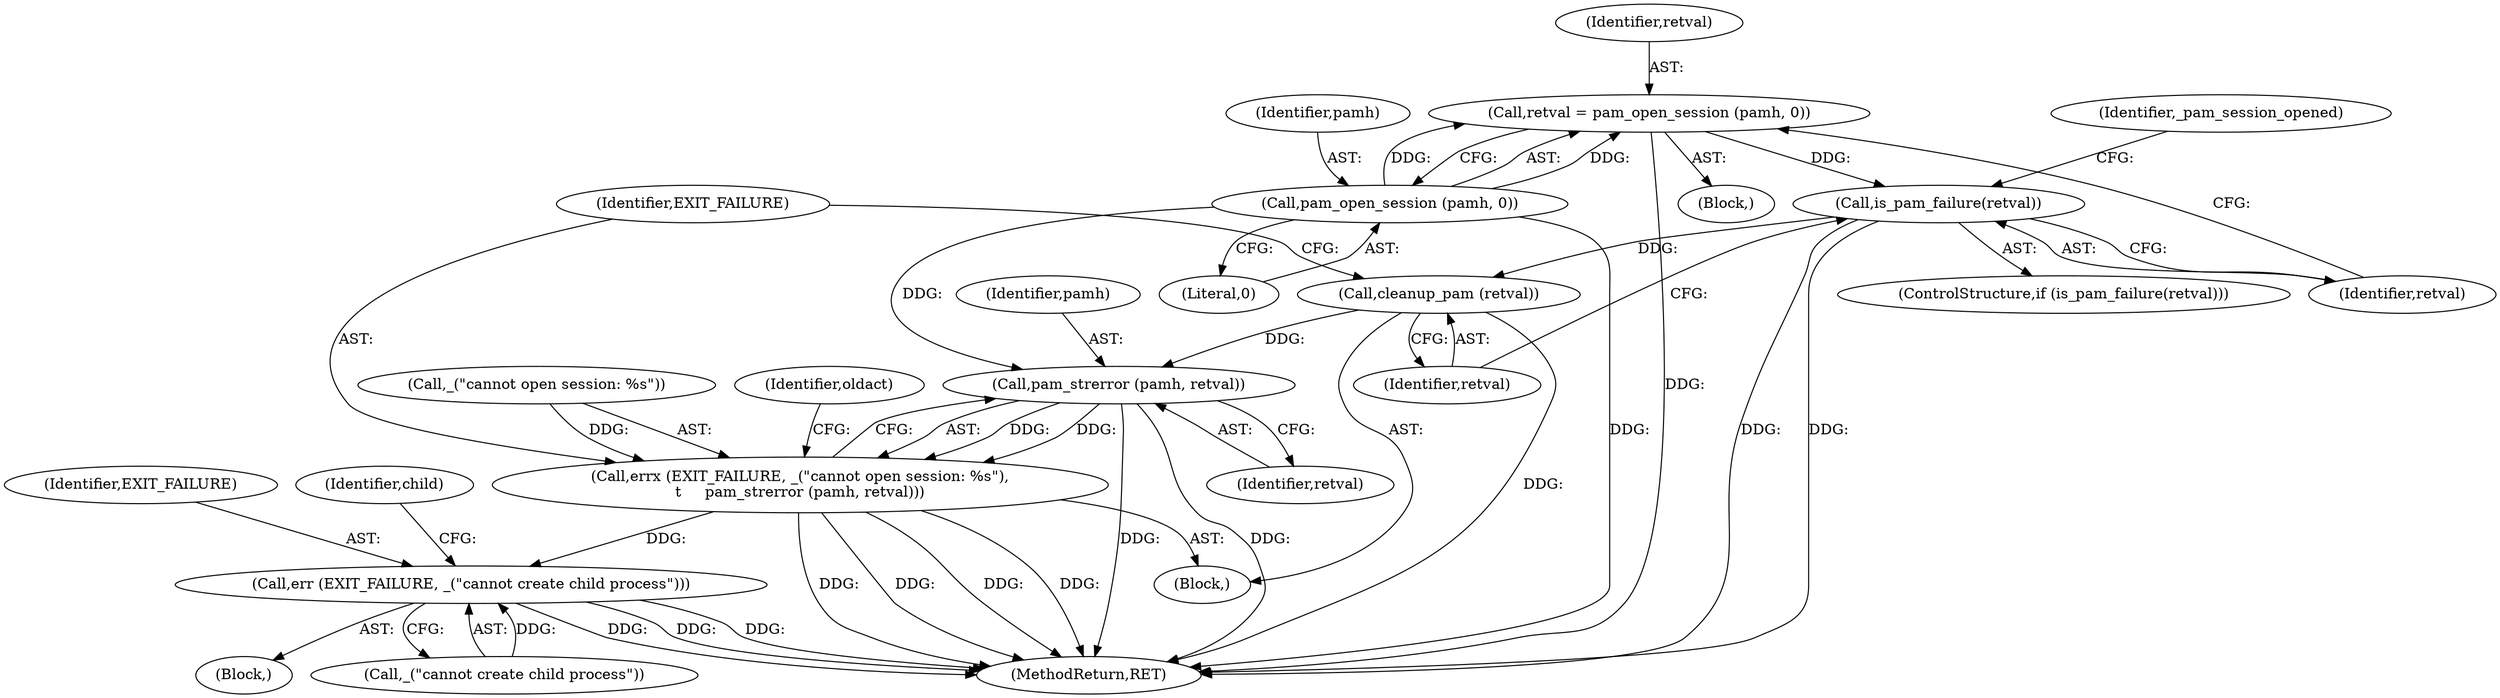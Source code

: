digraph "0_util-linux_dffab154d29a288aa171ff50263ecc8f2e14a891@API" {
"1000118" [label="(Call,retval = pam_open_session (pamh, 0))"];
"1000120" [label="(Call,pam_open_session (pamh, 0))"];
"1000124" [label="(Call,is_pam_failure(retval))"];
"1000127" [label="(Call,cleanup_pam (retval))"];
"1000133" [label="(Call,pam_strerror (pamh, retval))"];
"1000129" [label="(Call,errx (EXIT_FAILURE, _(\"cannot open session: %s\"),\n\t     pam_strerror (pamh, retval)))"];
"1000158" [label="(Call,err (EXIT_FAILURE, _(\"cannot create child process\")))"];
"1000141" [label="(Identifier,oldact)"];
"1000119" [label="(Identifier,retval)"];
"1000138" [label="(Identifier,_pam_session_opened)"];
"1000123" [label="(ControlStructure,if (is_pam_failure(retval)))"];
"1000118" [label="(Call,retval = pam_open_session (pamh, 0))"];
"1000155" [label="(Block,)"];
"1000129" [label="(Call,errx (EXIT_FAILURE, _(\"cannot open session: %s\"),\n\t     pam_strerror (pamh, retval)))"];
"1000135" [label="(Identifier,retval)"];
"1000164" [label="(Identifier,child)"];
"1000160" [label="(Call,_(\"cannot create child process\"))"];
"1000471" [label="(MethodReturn,RET)"];
"1000131" [label="(Call,_(\"cannot open session: %s\"))"];
"1000133" [label="(Call,pam_strerror (pamh, retval))"];
"1000134" [label="(Identifier,pamh)"];
"1000122" [label="(Literal,0)"];
"1000128" [label="(Identifier,retval)"];
"1000126" [label="(Block,)"];
"1000125" [label="(Identifier,retval)"];
"1000158" [label="(Call,err (EXIT_FAILURE, _(\"cannot create child process\")))"];
"1000120" [label="(Call,pam_open_session (pamh, 0))"];
"1000127" [label="(Call,cleanup_pam (retval))"];
"1000130" [label="(Identifier,EXIT_FAILURE)"];
"1000159" [label="(Identifier,EXIT_FAILURE)"];
"1000121" [label="(Identifier,pamh)"];
"1000109" [label="(Block,)"];
"1000124" [label="(Call,is_pam_failure(retval))"];
"1000118" -> "1000109"  [label="AST: "];
"1000118" -> "1000120"  [label="CFG: "];
"1000119" -> "1000118"  [label="AST: "];
"1000120" -> "1000118"  [label="AST: "];
"1000125" -> "1000118"  [label="CFG: "];
"1000118" -> "1000471"  [label="DDG: "];
"1000120" -> "1000118"  [label="DDG: "];
"1000120" -> "1000118"  [label="DDG: "];
"1000118" -> "1000124"  [label="DDG: "];
"1000120" -> "1000122"  [label="CFG: "];
"1000121" -> "1000120"  [label="AST: "];
"1000122" -> "1000120"  [label="AST: "];
"1000120" -> "1000471"  [label="DDG: "];
"1000120" -> "1000133"  [label="DDG: "];
"1000124" -> "1000123"  [label="AST: "];
"1000124" -> "1000125"  [label="CFG: "];
"1000125" -> "1000124"  [label="AST: "];
"1000128" -> "1000124"  [label="CFG: "];
"1000138" -> "1000124"  [label="CFG: "];
"1000124" -> "1000471"  [label="DDG: "];
"1000124" -> "1000471"  [label="DDG: "];
"1000124" -> "1000127"  [label="DDG: "];
"1000127" -> "1000126"  [label="AST: "];
"1000127" -> "1000128"  [label="CFG: "];
"1000128" -> "1000127"  [label="AST: "];
"1000130" -> "1000127"  [label="CFG: "];
"1000127" -> "1000471"  [label="DDG: "];
"1000127" -> "1000133"  [label="DDG: "];
"1000133" -> "1000129"  [label="AST: "];
"1000133" -> "1000135"  [label="CFG: "];
"1000134" -> "1000133"  [label="AST: "];
"1000135" -> "1000133"  [label="AST: "];
"1000129" -> "1000133"  [label="CFG: "];
"1000133" -> "1000471"  [label="DDG: "];
"1000133" -> "1000471"  [label="DDG: "];
"1000133" -> "1000129"  [label="DDG: "];
"1000133" -> "1000129"  [label="DDG: "];
"1000129" -> "1000126"  [label="AST: "];
"1000130" -> "1000129"  [label="AST: "];
"1000131" -> "1000129"  [label="AST: "];
"1000141" -> "1000129"  [label="CFG: "];
"1000129" -> "1000471"  [label="DDG: "];
"1000129" -> "1000471"  [label="DDG: "];
"1000129" -> "1000471"  [label="DDG: "];
"1000129" -> "1000471"  [label="DDG: "];
"1000131" -> "1000129"  [label="DDG: "];
"1000129" -> "1000158"  [label="DDG: "];
"1000158" -> "1000155"  [label="AST: "];
"1000158" -> "1000160"  [label="CFG: "];
"1000159" -> "1000158"  [label="AST: "];
"1000160" -> "1000158"  [label="AST: "];
"1000164" -> "1000158"  [label="CFG: "];
"1000158" -> "1000471"  [label="DDG: "];
"1000158" -> "1000471"  [label="DDG: "];
"1000158" -> "1000471"  [label="DDG: "];
"1000160" -> "1000158"  [label="DDG: "];
}
